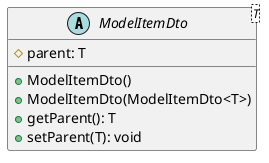 @startuml

    abstract class ModelItemDto<T> [[ModelItemDto.html]] {
        #parent: T
        +ModelItemDto()
        +ModelItemDto(ModelItemDto<T>)
        +getParent(): T
        +setParent(T): void
    }

@enduml
